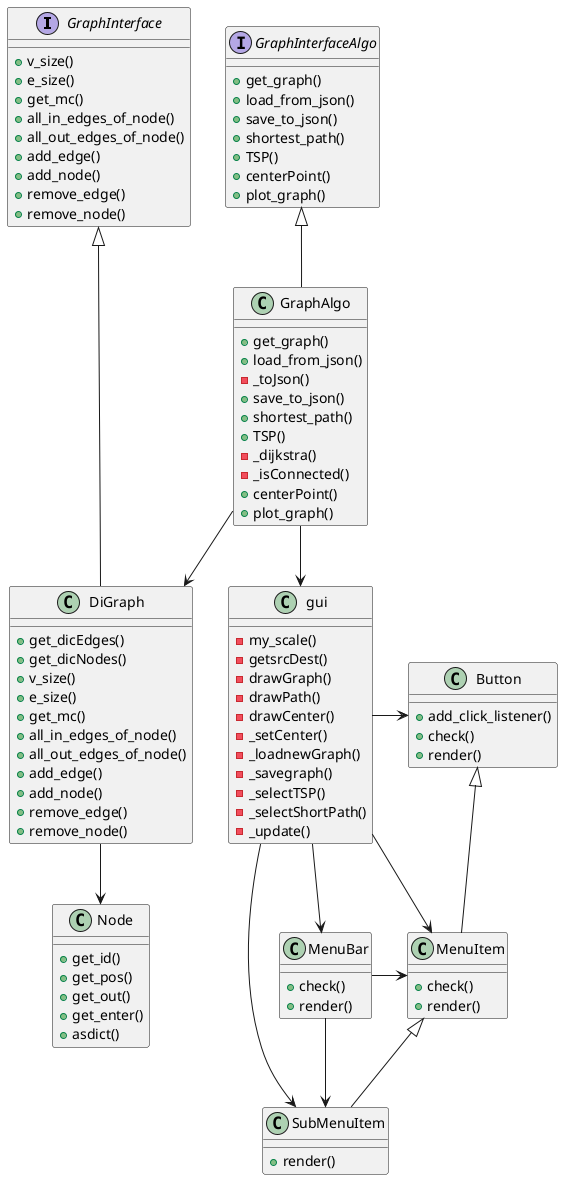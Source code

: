 @startuml
'https://plantuml.com/class-diagram


interface GraphInterface{
+v_size()
+e_size()
+get_mc()
+all_in_edges_of_node()
+all_out_edges_of_node()
+add_edge()
+add_node()
+remove_edge()
+remove_node()
}
interface GraphInterfaceAlgo{
+get_graph()
+load_from_json()
+save_to_json()
+shortest_path()
+TSP()
+centerPoint()
+plot_graph()
}
class DiGraph{
+get_dicEdges()
+get_dicNodes()
+v_size()
+e_size()
+get_mc()
+all_in_edges_of_node()
+all_out_edges_of_node()
+add_edge()
+add_node()
+remove_edge()
+remove_node()
}
class Node{
+get_id()
+get_pos()
+get_out()
+get_enter()
+asdict()
}
class GraphAlgo{
+get_graph()
+load_from_json()
-_toJson()
+save_to_json()
+shortest_path()
+TSP()
-_dijkstra()
-_isConnected()
+centerPoint()
+plot_graph()
}
class Button{
+add_click_listener()
+check()
+render()
}

class MenuBar{
+check()
+render()
}
class SubMenuItem{
+render()
}
class MenuItem{
+check()
+render()
}
class gui{
-my_scale()
-getsrcDest()
-drawGraph()
-drawPath()
-drawCenter()
-_setCenter()
-_loadnewGraph()
-_savegraph()
-_selectTSP()
-_selectShortPath()
-_update()

}
GraphInterface <|--- DiGraph
GraphInterfaceAlgo <|-- GraphAlgo
DiGraph --> Node
GraphAlgo-->DiGraph
GraphAlgo-->gui
gui->MenuItem
gui->MenuBar
gui->Button
gui->SubMenuItem
MenuBar->MenuItem
MenuBar->SubMenuItem
Button <|-- MenuItem
MenuItem<|-- SubMenuItem
@enduml